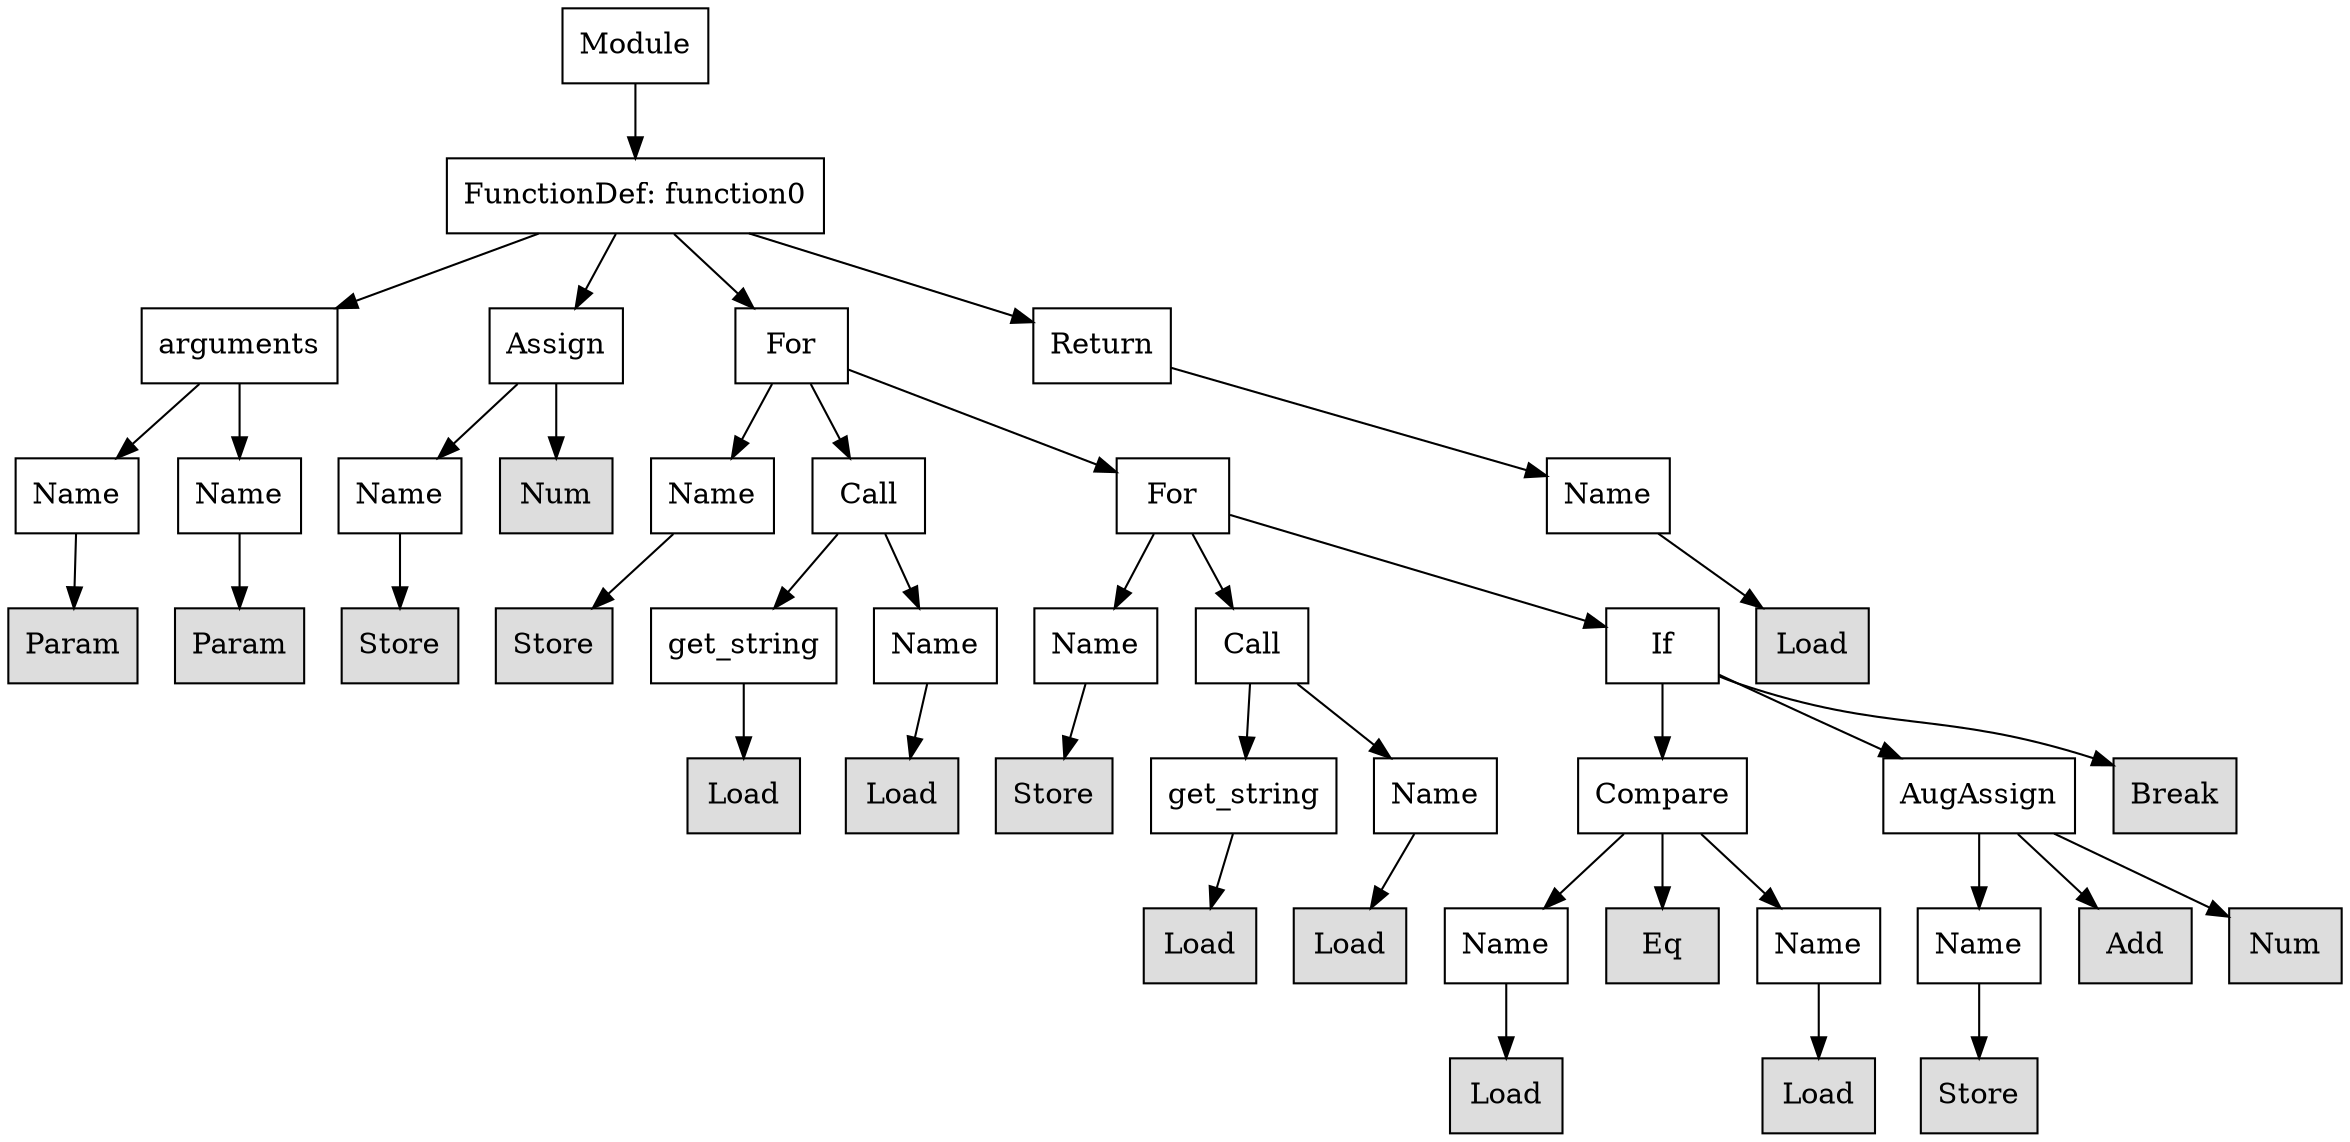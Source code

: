 digraph G {
n0 [shape=rect, label="Module"];
n1 [shape=rect, label="FunctionDef: function0"];
n2 [shape=rect, label="arguments"];
n3 [shape=rect, label="Assign"];
n4 [shape=rect, label="For"];
n5 [shape=rect, label="Return"];
n6 [shape=rect, label="Name"];
n7 [shape=rect, label="Name"];
n8 [shape=rect, label="Name"];
n9 [shape=rect, label="Num" style="filled" fillcolor="#dddddd"];
n10 [shape=rect, label="Name"];
n11 [shape=rect, label="Call"];
n12 [shape=rect, label="For"];
n13 [shape=rect, label="Name"];
n14 [shape=rect, label="Param" style="filled" fillcolor="#dddddd"];
n15 [shape=rect, label="Param" style="filled" fillcolor="#dddddd"];
n16 [shape=rect, label="Store" style="filled" fillcolor="#dddddd"];
n17 [shape=rect, label="Store" style="filled" fillcolor="#dddddd"];
n18 [shape=rect, label="get_string"];
n19 [shape=rect, label="Name"];
n20 [shape=rect, label="Name"];
n21 [shape=rect, label="Call"];
n22 [shape=rect, label="If"];
n23 [shape=rect, label="Load" style="filled" fillcolor="#dddddd"];
n24 [shape=rect, label="Load" style="filled" fillcolor="#dddddd"];
n25 [shape=rect, label="Load" style="filled" fillcolor="#dddddd"];
n26 [shape=rect, label="Store" style="filled" fillcolor="#dddddd"];
n27 [shape=rect, label="get_string"];
n28 [shape=rect, label="Name"];
n29 [shape=rect, label="Compare"];
n30 [shape=rect, label="AugAssign"];
n31 [shape=rect, label="Break" style="filled" fillcolor="#dddddd"];
n32 [shape=rect, label="Load" style="filled" fillcolor="#dddddd"];
n33 [shape=rect, label="Load" style="filled" fillcolor="#dddddd"];
n34 [shape=rect, label="Name"];
n35 [shape=rect, label="Eq" style="filled" fillcolor="#dddddd"];
n36 [shape=rect, label="Name"];
n37 [shape=rect, label="Name"];
n38 [shape=rect, label="Add" style="filled" fillcolor="#dddddd"];
n39 [shape=rect, label="Num" style="filled" fillcolor="#dddddd"];
n40 [shape=rect, label="Load" style="filled" fillcolor="#dddddd"];
n41 [shape=rect, label="Load" style="filled" fillcolor="#dddddd"];
n42 [shape=rect, label="Store" style="filled" fillcolor="#dddddd"];
n0 -> n1;
n1 -> n2;
n1 -> n3;
n1 -> n4;
n1 -> n5;
n2 -> n6;
n2 -> n7;
n3 -> n8;
n3 -> n9;
n4 -> n10;
n4 -> n11;
n4 -> n12;
n5 -> n13;
n6 -> n14;
n7 -> n15;
n8 -> n16;
n10 -> n17;
n11 -> n18;
n11 -> n19;
n12 -> n20;
n12 -> n21;
n12 -> n22;
n13 -> n23;
n18 -> n24;
n19 -> n25;
n20 -> n26;
n21 -> n27;
n21 -> n28;
n22 -> n29;
n22 -> n30;
n22 -> n31;
n27 -> n32;
n28 -> n33;
n29 -> n34;
n29 -> n35;
n29 -> n36;
n30 -> n37;
n30 -> n38;
n30 -> n39;
n34 -> n40;
n36 -> n41;
n37 -> n42;
}
